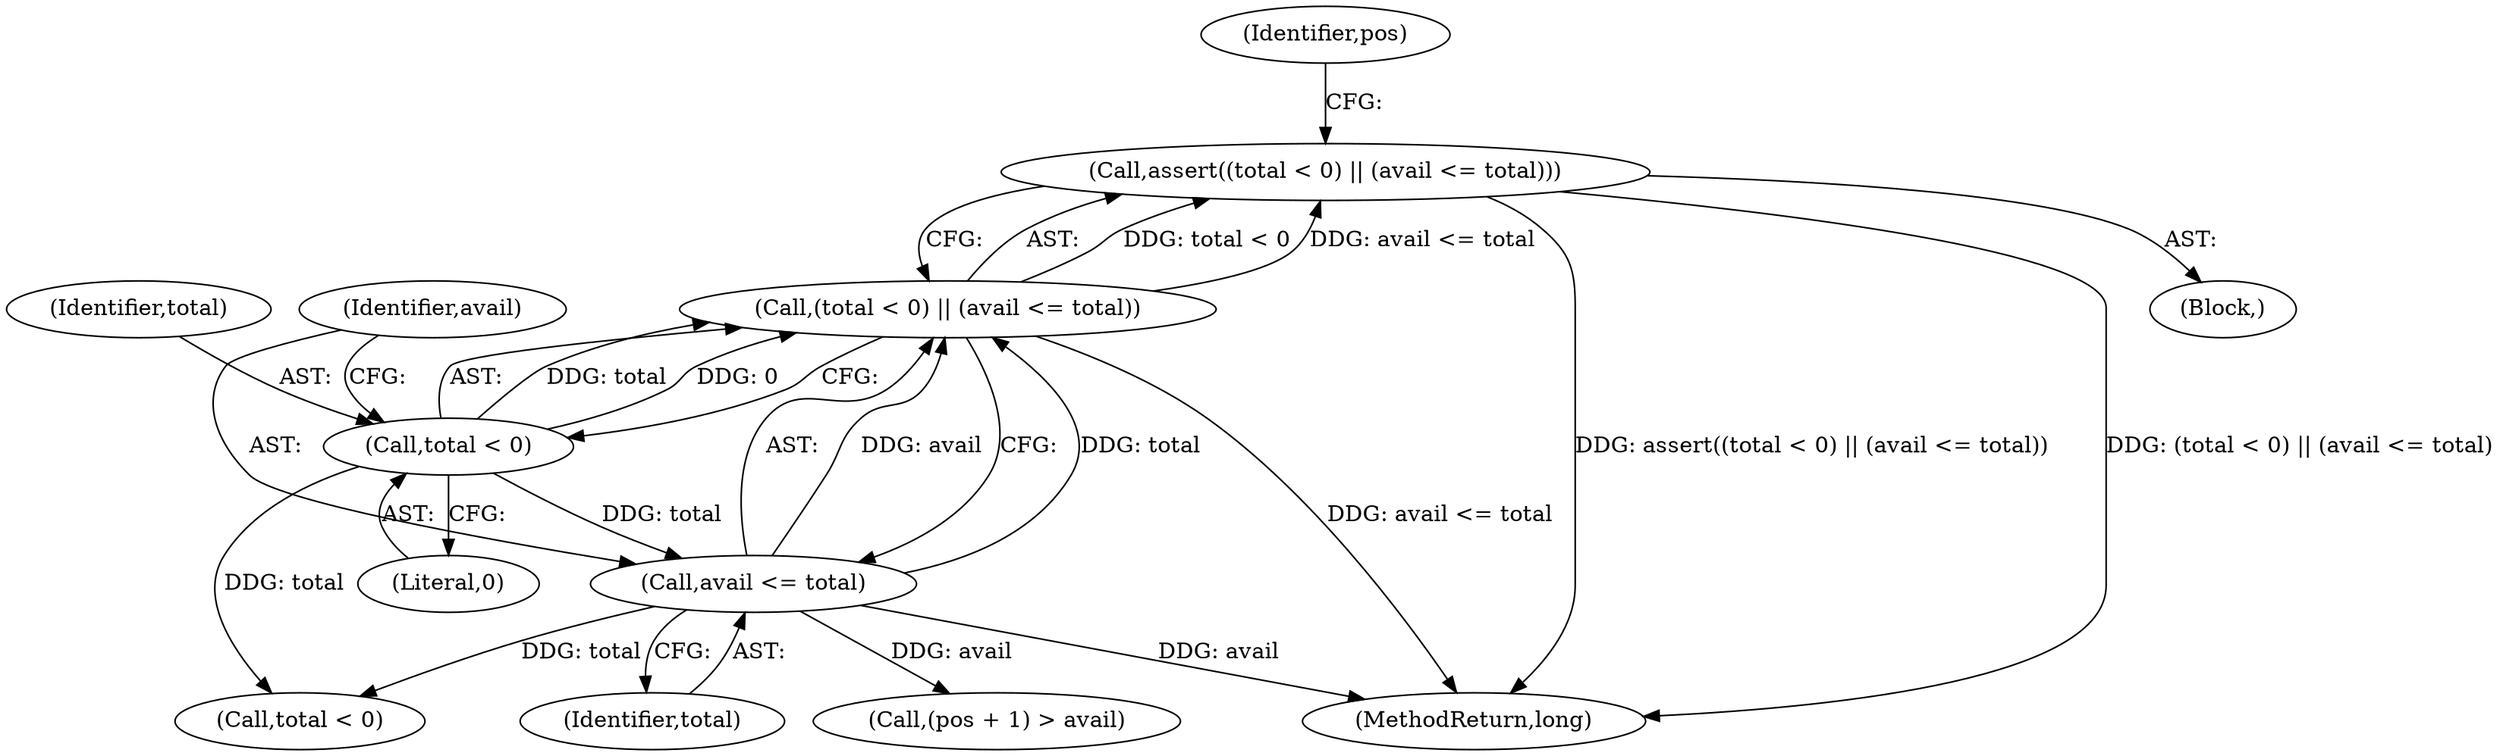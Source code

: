 digraph "0_Android_04839626ed859623901ebd3a5fd483982186b59d_183@API" {
"1000150" [label="(Call,assert((total < 0) || (avail <= total)))"];
"1000151" [label="(Call,(total < 0) || (avail <= total))"];
"1000152" [label="(Call,total < 0)"];
"1000155" [label="(Call,avail <= total)"];
"1000150" [label="(Call,assert((total < 0) || (avail <= total)))"];
"1000190" [label="(Call,(pos + 1) > avail)"];
"1000152" [label="(Call,total < 0)"];
"1000417" [label="(MethodReturn,long)"];
"1000154" [label="(Literal,0)"];
"1000151" [label="(Call,(total < 0) || (avail <= total))"];
"1000153" [label="(Identifier,total)"];
"1000157" [label="(Identifier,total)"];
"1000156" [label="(Identifier,avail)"];
"1000155" [label="(Call,avail <= total)"];
"1000159" [label="(Identifier,pos)"];
"1000165" [label="(Call,total < 0)"];
"1000122" [label="(Block,)"];
"1000150" -> "1000122"  [label="AST: "];
"1000150" -> "1000151"  [label="CFG: "];
"1000151" -> "1000150"  [label="AST: "];
"1000159" -> "1000150"  [label="CFG: "];
"1000150" -> "1000417"  [label="DDG: (total < 0) || (avail <= total)"];
"1000150" -> "1000417"  [label="DDG: assert((total < 0) || (avail <= total))"];
"1000151" -> "1000150"  [label="DDG: total < 0"];
"1000151" -> "1000150"  [label="DDG: avail <= total"];
"1000151" -> "1000152"  [label="CFG: "];
"1000151" -> "1000155"  [label="CFG: "];
"1000152" -> "1000151"  [label="AST: "];
"1000155" -> "1000151"  [label="AST: "];
"1000151" -> "1000417"  [label="DDG: avail <= total"];
"1000152" -> "1000151"  [label="DDG: total"];
"1000152" -> "1000151"  [label="DDG: 0"];
"1000155" -> "1000151"  [label="DDG: avail"];
"1000155" -> "1000151"  [label="DDG: total"];
"1000152" -> "1000154"  [label="CFG: "];
"1000153" -> "1000152"  [label="AST: "];
"1000154" -> "1000152"  [label="AST: "];
"1000156" -> "1000152"  [label="CFG: "];
"1000152" -> "1000155"  [label="DDG: total"];
"1000152" -> "1000165"  [label="DDG: total"];
"1000155" -> "1000157"  [label="CFG: "];
"1000156" -> "1000155"  [label="AST: "];
"1000157" -> "1000155"  [label="AST: "];
"1000155" -> "1000417"  [label="DDG: avail"];
"1000155" -> "1000165"  [label="DDG: total"];
"1000155" -> "1000190"  [label="DDG: avail"];
}
